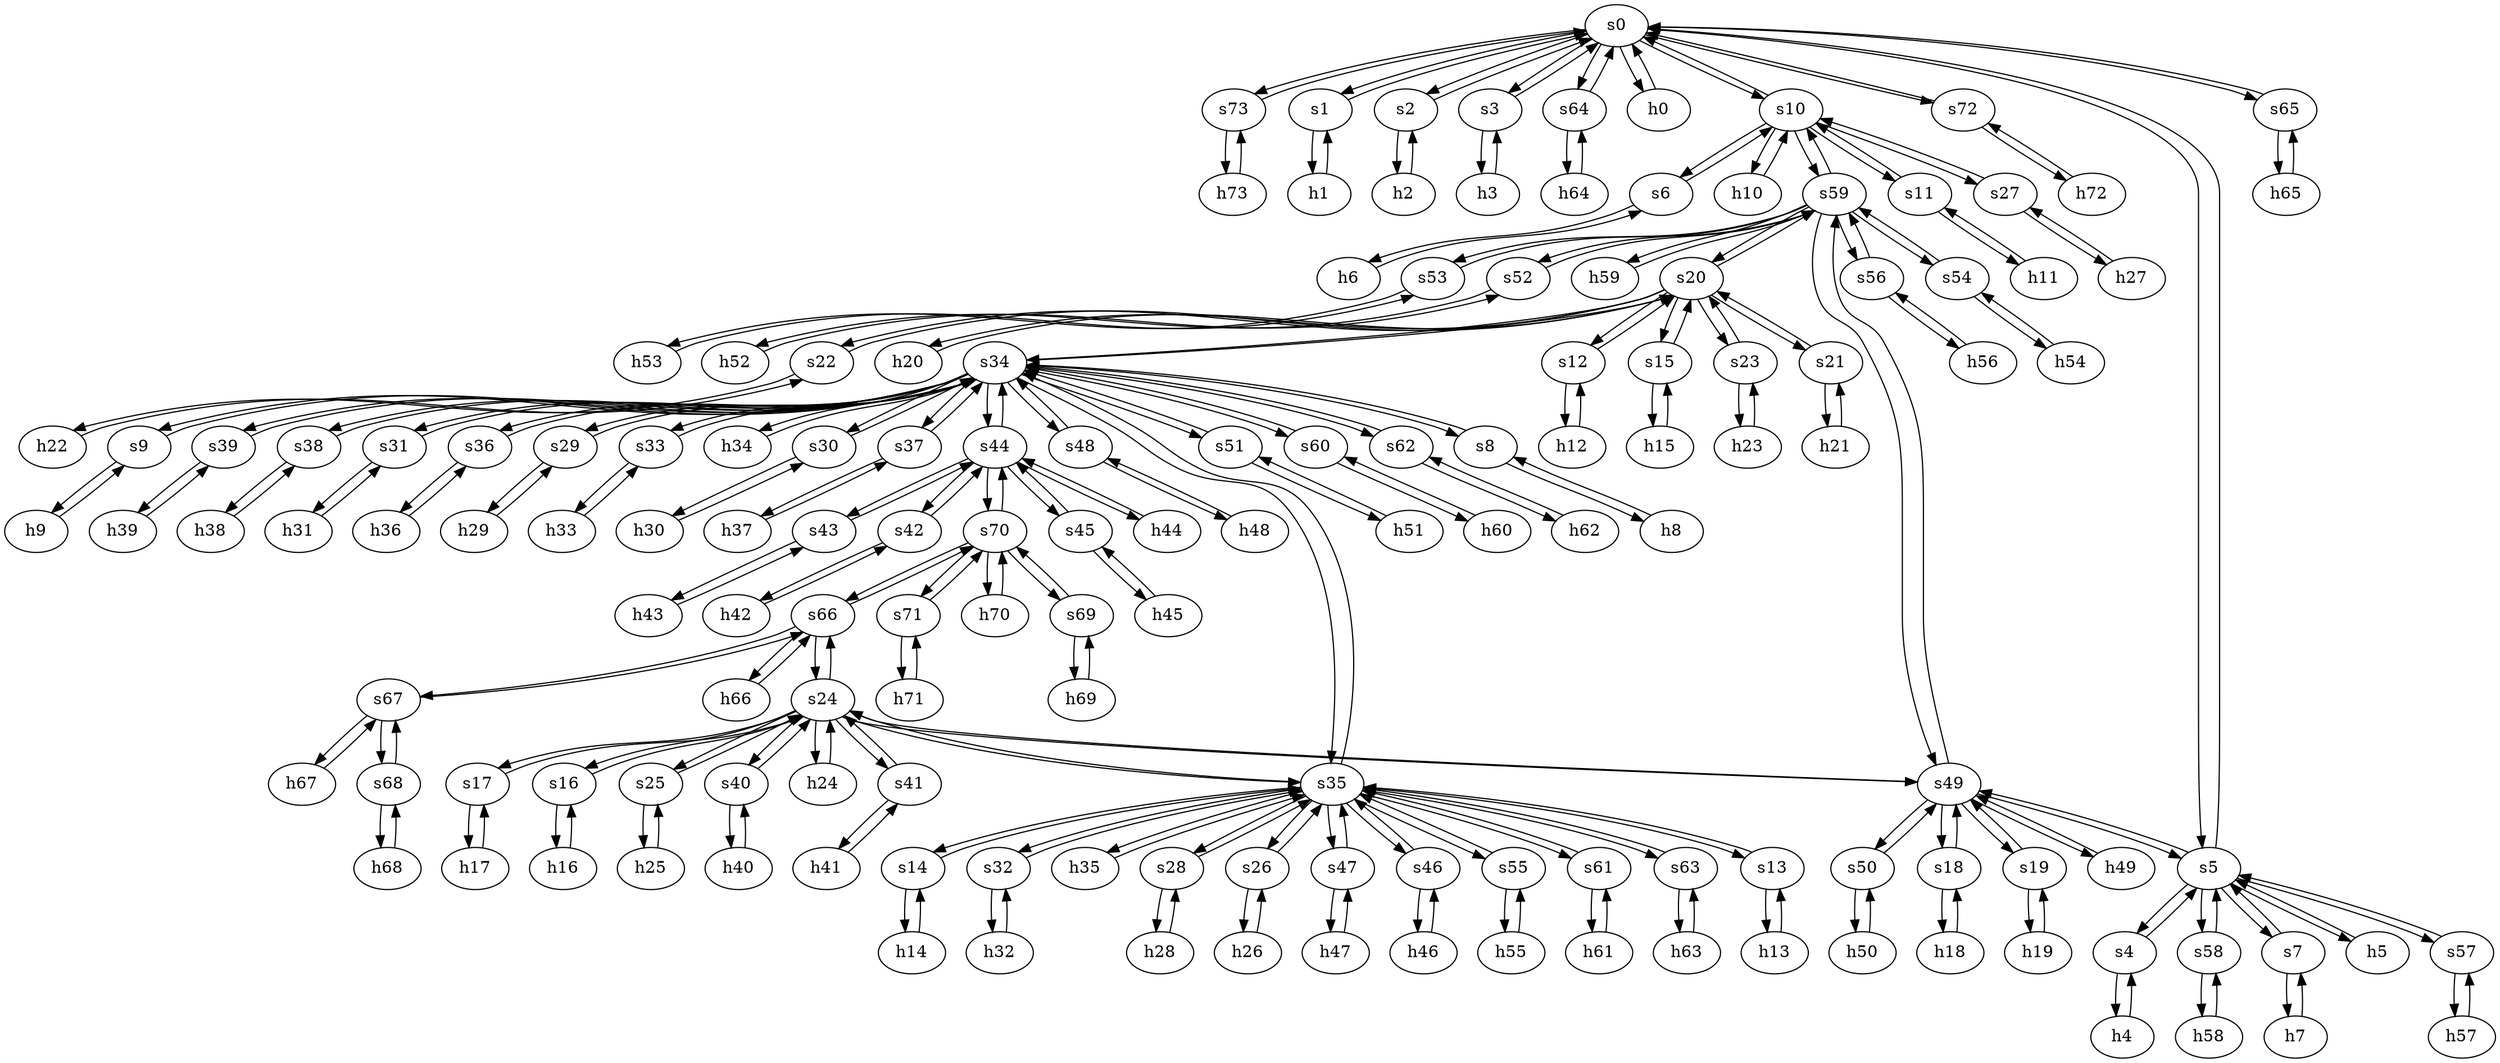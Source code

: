 strict digraph Sinet {
	s0	 [id=0,
		type=switch];
	s73	 [id=73,
		type=switch];
	s0 -> s73	 [capacity="1Gbps",
		cost=1,
		dst_port=2,
		src_port=9];
	s1	 [id=1,
		type=switch];
	s0 -> s1	 [capacity="1Gbps",
		cost=1,
		dst_port=2,
		src_port=3];
	s2	 [id=2,
		type=switch];
	s0 -> s2	 [capacity="1Gbps",
		cost=1,
		dst_port=2,
		src_port=4];
	s3	 [id=3,
		type=switch];
	s0 -> s3	 [capacity="1Gbps",
		cost=1,
		dst_port=2,
		src_port=5];
	s64	 [id=64,
		type=switch];
	s0 -> s64	 [capacity="1Gbps",
		cost=1,
		dst_port=2,
		src_port=2];
	h0	 [ip="111.0.0.0",
		mac="00:00:00:00:0:0",
		type=host];
	s0 -> h0	 [capacity="1Gbps",
		cost=1,
		dst_port=1,
		src_port=1];
	s10	 [id=10,
		type=switch];
	s0 -> s10	 [capacity="1Gbps",
		cost=1,
		dst_port=2,
		src_port=10];
	s72	 [id=72,
		type=switch];
	s0 -> s72	 [capacity="1Gbps",
		cost=1,
		dst_port=2,
		src_port=8];
	s5	 [id=5,
		type=switch];
	s0 -> s5	 [capacity="1Gbps",
		cost=1,
		dst_port=2,
		src_port=6];
	s65	 [id=65,
		type=switch];
	s0 -> s65	 [capacity="1Gbps",
		cost=1,
		dst_port=2,
		src_port=7];
	s7	 [id=7,
		type=switch];
	s7 -> s5	 [capacity="1Gbps",
		cost=1,
		dst_port=4,
		src_port=2];
	h7	 [ip="111.0.7.7",
		mac="00:00:00:00:7:7",
		type=host];
	s7 -> h7	 [capacity="1Gbps",
		cost=1,
		dst_port=1,
		src_port=1];
	h20	 [ip="111.0.20.20",
		mac="00:00:00:00:20:20",
		type=host];
	s20	 [id=20,
		type=switch];
	h20 -> s20	 [capacity="1Gbps",
		cost=1,
		dst_port=1,
		src_port=1];
	h47	 [ip="111.0.47.47",
		mac="00:00:00:00:47:47",
		type=host];
	s47	 [id=47,
		type=switch];
	h47 -> s47	 [capacity="1Gbps",
		cost=1,
		dst_port=1,
		src_port=1];
	h46	 [ip="111.0.46.46",
		mac="00:00:00:00:46:46",
		type=host];
	s46	 [id=46,
		type=switch];
	h46 -> s46	 [capacity="1Gbps",
		cost=1,
		dst_port=1,
		src_port=1];
	h45	 [ip="111.0.45.45",
		mac="00:00:00:00:45:45",
		type=host];
	s45	 [id=45,
		type=switch];
	h45 -> s45	 [capacity="1Gbps",
		cost=1,
		dst_port=1,
		src_port=1];
	h44	 [ip="111.0.44.44",
		mac="00:00:00:00:44:44",
		type=host];
	s44	 [id=44,
		type=switch];
	h44 -> s44	 [capacity="1Gbps",
		cost=1,
		dst_port=1,
		src_port=1];
	h43	 [ip="111.0.43.43",
		mac="00:00:00:00:43:43",
		type=host];
	s43	 [id=43,
		type=switch];
	h43 -> s43	 [capacity="1Gbps",
		cost=1,
		dst_port=1,
		src_port=1];
	s5 -> s0	 [capacity="1Gbps",
		cost=1,
		dst_port=6,
		src_port=2];
	h5	 [ip="111.0.5.5",
		mac="00:00:00:00:5:5",
		type=host];
	s5 -> h5	 [capacity="1Gbps",
		cost=1,
		dst_port=1,
		src_port=1];
	s57	 [id=57,
		type=switch];
	s5 -> s57	 [capacity="1Gbps",
		cost=1,
		dst_port=2,
		src_port=6];
	s4	 [id=4,
		type=switch];
	s5 -> s4	 [capacity="1Gbps",
		cost=1,
		dst_port=2,
		src_port=3];
	s58	 [id=58,
		type=switch];
	s5 -> s58	 [capacity="1Gbps",
		cost=1,
		dst_port=2,
		src_port=7];
	s49	 [id=49,
		type=switch];
	s5 -> s49	 [capacity="1Gbps",
		cost=1,
		dst_port=2,
		src_port=5];
	s5 -> s7	 [capacity="1Gbps",
		cost=1,
		dst_port=2,
		src_port=4];
	h41	 [ip="111.0.41.41",
		mac="00:00:00:00:41:41",
		type=host];
	s41	 [id=41,
		type=switch];
	h41 -> s41	 [capacity="1Gbps",
		cost=1,
		dst_port=1,
		src_port=1];
	h40	 [ip="111.0.40.40",
		mac="00:00:00:00:40:40",
		type=host];
	s40	 [id=40,
		type=switch];
	h40 -> s40	 [capacity="1Gbps",
		cost=1,
		dst_port=1,
		src_port=1];
	s4 -> s5	 [capacity="1Gbps",
		cost=1,
		dst_port=3,
		src_port=2];
	h4	 [ip="111.0.4.4",
		mac="00:00:00:00:4:4",
		type=host];
	s4 -> h4	 [capacity="1Gbps",
		cost=1,
		dst_port=1,
		src_port=1];
	h49	 [ip="111.0.49.49",
		mac="00:00:00:00:49:49",
		type=host];
	h49 -> s49	 [capacity="1Gbps",
		cost=1,
		dst_port=1,
		src_port=1];
	h48	 [ip="111.0.48.48",
		mac="00:00:00:00:48:48",
		type=host];
	s48	 [id=48,
		type=switch];
	h48 -> s48	 [capacity="1Gbps",
		cost=1,
		dst_port=1,
		src_port=1];
	s57 -> s5	 [capacity="1Gbps",
		cost=1,
		dst_port=6,
		src_port=2];
	h57	 [ip="111.0.57.57",
		mac="00:00:00:00:57:57",
		type=host];
	s57 -> h57	 [capacity="1Gbps",
		cost=1,
		dst_port=1,
		src_port=1];
	s56	 [id=56,
		type=switch];
	s59	 [id=59,
		type=switch];
	s56 -> s59	 [capacity="1Gbps",
		cost=1,
		dst_port=8,
		src_port=2];
	h56	 [ip="111.0.56.56",
		mac="00:00:00:00:56:56",
		type=host];
	s56 -> h56	 [capacity="1Gbps",
		cost=1,
		dst_port=1,
		src_port=1];
	s55	 [id=55,
		type=switch];
	s35	 [id=35,
		type=switch];
	s55 -> s35	 [capacity="1Gbps",
		cost=1,
		dst_port=11,
		src_port=2];
	h55	 [ip="111.0.55.55",
		mac="00:00:00:00:55:55",
		type=host];
	s55 -> h55	 [capacity="1Gbps",
		cost=1,
		dst_port=1,
		src_port=1];
	s54	 [id=54,
		type=switch];
	s54 -> s59	 [capacity="1Gbps",
		cost=1,
		dst_port=7,
		src_port=2];
	h54	 [ip="111.0.54.54",
		mac="00:00:00:00:54:54",
		type=host];
	s54 -> h54	 [capacity="1Gbps",
		cost=1,
		dst_port=1,
		src_port=1];
	s53	 [id=53,
		type=switch];
	s53 -> s59	 [capacity="1Gbps",
		cost=1,
		dst_port=6,
		src_port=2];
	h53	 [ip="111.0.53.53",
		mac="00:00:00:00:53:53",
		type=host];
	s53 -> h53	 [capacity="1Gbps",
		cost=1,
		dst_port=1,
		src_port=1];
	s52	 [id=52,
		type=switch];
	s52 -> s59	 [capacity="1Gbps",
		cost=1,
		dst_port=5,
		src_port=2];
	h52	 [ip="111.0.52.52",
		mac="00:00:00:00:52:52",
		type=host];
	s52 -> h52	 [capacity="1Gbps",
		cost=1,
		dst_port=1,
		src_port=1];
	s51	 [id=51,
		type=switch];
	h51	 [ip="111.0.51.51",
		mac="00:00:00:00:51:51",
		type=host];
	s51 -> h51	 [capacity="1Gbps",
		cost=1,
		dst_port=1,
		src_port=1];
	s34	 [id=34,
		type=switch];
	s51 -> s34	 [capacity="1Gbps",
		cost=1,
		dst_port=16,
		src_port=2];
	s50	 [id=50,
		type=switch];
	h50	 [ip="111.0.50.50",
		mac="00:00:00:00:50:50",
		type=host];
	s50 -> h50	 [capacity="1Gbps",
		cost=1,
		dst_port=1,
		src_port=1];
	s50 -> s49	 [capacity="1Gbps",
		cost=1,
		dst_port=6,
		src_port=2];
	s59 -> s54	 [capacity="1Gbps",
		cost=1,
		dst_port=2,
		src_port=7];
	h59	 [ip="111.0.59.59",
		mac="00:00:00:00:59:59",
		type=host];
	s59 -> h59	 [capacity="1Gbps",
		cost=1,
		dst_port=1,
		src_port=1];
	s59 -> s49	 [capacity="1Gbps",
		cost=1,
		dst_port=7,
		src_port=4];
	s59 -> s53	 [capacity="1Gbps",
		cost=1,
		dst_port=2,
		src_port=6];
	s59 -> s10	 [capacity="1Gbps",
		cost=1,
		dst_port=6,
		src_port=2];
	s59 -> s20	 [capacity="1Gbps",
		cost=1,
		dst_port=8,
		src_port=3];
	s59 -> s52	 [capacity="1Gbps",
		cost=1,
		dst_port=2,
		src_port=5];
	s59 -> s56	 [capacity="1Gbps",
		cost=1,
		dst_port=2,
		src_port=8];
	s58 -> s5	 [capacity="1Gbps",
		cost=1,
		dst_port=7,
		src_port=2];
	h58	 [ip="111.0.58.58",
		mac="00:00:00:00:58:58",
		type=host];
	s58 -> h58	 [capacity="1Gbps",
		cost=1,
		dst_port=1,
		src_port=1];
	h54 -> s54	 [capacity="1Gbps",
		cost=1,
		dst_port=1,
		src_port=1];
	h55 -> s55	 [capacity="1Gbps",
		cost=1,
		dst_port=1,
		src_port=1];
	h56 -> s56	 [capacity="1Gbps",
		cost=1,
		dst_port=1,
		src_port=1];
	h57 -> s57	 [capacity="1Gbps",
		cost=1,
		dst_port=1,
		src_port=1];
	h50 -> s50	 [capacity="1Gbps",
		cost=1,
		dst_port=1,
		src_port=1];
	h51 -> s51	 [capacity="1Gbps",
		cost=1,
		dst_port=1,
		src_port=1];
	h52 -> s52	 [capacity="1Gbps",
		cost=1,
		dst_port=1,
		src_port=1];
	h53 -> s53	 [capacity="1Gbps",
		cost=1,
		dst_port=1,
		src_port=1];
	h58 -> s58	 [capacity="1Gbps",
		cost=1,
		dst_port=1,
		src_port=1];
	h59 -> s59	 [capacity="1Gbps",
		cost=1,
		dst_port=1,
		src_port=1];
	s42	 [id=42,
		type=switch];
	s44 -> s42	 [capacity="1Gbps",
		cost=1,
		dst_port=2,
		src_port=3];
	s44 -> s43	 [capacity="1Gbps",
		cost=1,
		dst_port=2,
		src_port=4];
	s70	 [id=70,
		type=switch];
	s44 -> s70	 [capacity="1Gbps",
		cost=1,
		dst_port=2,
		src_port=5];
	s44 -> s45	 [capacity="1Gbps",
		cost=1,
		dst_port=2,
		src_port=6];
	s44 -> s34	 [capacity="1Gbps",
		cost=1,
		dst_port=14,
		src_port=2];
	s44 -> h44	 [capacity="1Gbps",
		cost=1,
		dst_port=1,
		src_port=1];
	h24	 [ip="111.0.24.24",
		mac="00:00:00:00:24:24",
		type=host];
	s24	 [id=24,
		type=switch];
	h24 -> s24	 [capacity="1Gbps",
		cost=1,
		dst_port=1,
		src_port=1];
	s46 -> h46	 [capacity="1Gbps",
		cost=1,
		dst_port=1,
		src_port=1];
	s46 -> s35	 [capacity="1Gbps",
		cost=1,
		dst_port=10,
		src_port=2];
	s47 -> h47	 [capacity="1Gbps",
		cost=1,
		dst_port=1,
		src_port=1];
	s47 -> s35	 [capacity="1Gbps",
		cost=1,
		dst_port=9,
		src_port=2];
	s40 -> h40	 [capacity="1Gbps",
		cost=1,
		dst_port=1,
		src_port=1];
	s40 -> s24	 [capacity="1Gbps",
		cost=1,
		dst_port=7,
		src_port=2];
	s41 -> s24	 [capacity="1Gbps",
		cost=1,
		dst_port=8,
		src_port=2];
	s41 -> h41	 [capacity="1Gbps",
		cost=1,
		dst_port=1,
		src_port=1];
	h42	 [ip="111.0.42.42",
		mac="00:00:00:00:42:42",
		type=host];
	s42 -> h42	 [capacity="1Gbps",
		cost=1,
		dst_port=1,
		src_port=1];
	s42 -> s44	 [capacity="1Gbps",
		cost=1,
		dst_port=3,
		src_port=2];
	s43 -> h43	 [capacity="1Gbps",
		cost=1,
		dst_port=1,
		src_port=1];
	s43 -> s44	 [capacity="1Gbps",
		cost=1,
		dst_port=4,
		src_port=2];
	s48 -> h48	 [capacity="1Gbps",
		cost=1,
		dst_port=1,
		src_port=1];
	s48 -> s34	 [capacity="1Gbps",
		cost=1,
		dst_port=15,
		src_port=2];
	s49 -> s59	 [capacity="1Gbps",
		cost=1,
		dst_port=4,
		src_port=7];
	s18	 [id=18,
		type=switch];
	s49 -> s18	 [capacity="1Gbps",
		cost=1,
		dst_port=2,
		src_port=3];
	s49 -> h49	 [capacity="1Gbps",
		cost=1,
		dst_port=1,
		src_port=1];
	s49 -> s24	 [capacity="1Gbps",
		cost=1,
		dst_port=6,
		src_port=5];
	s49 -> s50	 [capacity="1Gbps",
		cost=1,
		dst_port=2,
		src_port=6];
	s19	 [id=19,
		type=switch];
	s49 -> s19	 [capacity="1Gbps",
		cost=1,
		dst_port=2,
		src_port=4];
	s49 -> s5	 [capacity="1Gbps",
		cost=1,
		dst_port=5,
		src_port=2];
	h42 -> s42	 [capacity="1Gbps",
		cost=1,
		dst_port=1,
		src_port=1];
	h69	 [ip="111.0.69.69",
		mac="00:00:00:00:69:69",
		type=host];
	s69	 [id=69,
		type=switch];
	h69 -> s69	 [capacity="1Gbps",
		cost=1,
		dst_port=1,
		src_port=1];
	h68	 [ip="111.0.68.68",
		mac="00:00:00:00:68:68",
		type=host];
	s68	 [id=68,
		type=switch];
	h68 -> s68	 [capacity="1Gbps",
		cost=1,
		dst_port=1,
		src_port=1];
	h61	 [ip="111.0.61.61",
		mac="00:00:00:00:61:61",
		type=host];
	s61	 [id=61,
		type=switch];
	h61 -> s61	 [capacity="1Gbps",
		cost=1,
		dst_port=1,
		src_port=1];
	h60	 [ip="111.0.60.60",
		mac="00:00:00:00:60:60",
		type=host];
	s60	 [id=60,
		type=switch];
	h60 -> s60	 [capacity="1Gbps",
		cost=1,
		dst_port=1,
		src_port=1];
	h63	 [ip="111.0.63.63",
		mac="00:00:00:00:63:63",
		type=host];
	s63	 [id=63,
		type=switch];
	h63 -> s63	 [capacity="1Gbps",
		cost=1,
		dst_port=1,
		src_port=1];
	h62	 [ip="111.0.62.62",
		mac="00:00:00:00:62:62",
		type=host];
	s62	 [id=62,
		type=switch];
	h62 -> s62	 [capacity="1Gbps",
		cost=1,
		dst_port=1,
		src_port=1];
	h65	 [ip="111.0.65.65",
		mac="00:00:00:00:65:65",
		type=host];
	h65 -> s65	 [capacity="1Gbps",
		cost=1,
		dst_port=1,
		src_port=1];
	h64	 [ip="111.0.64.64",
		mac="00:00:00:00:64:64",
		type=host];
	h64 -> s64	 [capacity="1Gbps",
		cost=1,
		dst_port=1,
		src_port=1];
	h67	 [ip="111.0.67.67",
		mac="00:00:00:00:67:67",
		type=host];
	s67	 [id=67,
		type=switch];
	h67 -> s67	 [capacity="1Gbps",
		cost=1,
		dst_port=1,
		src_port=1];
	h66	 [ip="111.0.66.66",
		mac="00:00:00:00:66:66",
		type=host];
	s66	 [id=66,
		type=switch];
	h66 -> s66	 [capacity="1Gbps",
		cost=1,
		dst_port=1,
		src_port=1];
	s45 -> s44	 [capacity="1Gbps",
		cost=1,
		dst_port=6,
		src_port=2];
	s45 -> h45	 [capacity="1Gbps",
		cost=1,
		dst_port=1,
		src_port=1];
	s71	 [id=71,
		type=switch];
	s71 -> s70	 [capacity="1Gbps",
		cost=1,
		dst_port=5,
		src_port=2];
	h71	 [ip="111.0.71.71",
		mac="00:00:00:00:71:71",
		type=host];
	s71 -> h71	 [capacity="1Gbps",
		cost=1,
		dst_port=1,
		src_port=1];
	s70 -> s71	 [capacity="1Gbps",
		cost=1,
		dst_port=2,
		src_port=5];
	s70 -> s44	 [capacity="1Gbps",
		cost=1,
		dst_port=5,
		src_port=2];
	s70 -> s66	 [capacity="1Gbps",
		cost=1,
		dst_port=4,
		src_port=3];
	s70 -> s69	 [capacity="1Gbps",
		cost=1,
		dst_port=2,
		src_port=4];
	h70	 [ip="111.0.70.70",
		mac="00:00:00:00:70:70",
		type=host];
	s70 -> h70	 [capacity="1Gbps",
		cost=1,
		dst_port=1,
		src_port=1];
	s73 -> s0	 [capacity="1Gbps",
		cost=1,
		dst_port=9,
		src_port=2];
	h73	 [ip="111.0.73.73",
		mac="00:00:00:00:73:73",
		type=host];
	s73 -> h73	 [capacity="1Gbps",
		cost=1,
		dst_port=1,
		src_port=1];
	h72	 [ip="111.0.72.72",
		mac="00:00:00:00:72:72",
		type=host];
	s72 -> h72	 [capacity="1Gbps",
		cost=1,
		dst_port=1,
		src_port=1];
	s72 -> s0	 [capacity="1Gbps",
		cost=1,
		dst_port=8,
		src_port=2];
	s19 -> s49	 [capacity="1Gbps",
		cost=1,
		dst_port=4,
		src_port=2];
	h19	 [ip="111.0.19.19",
		mac="00:00:00:00:19:19",
		type=host];
	s19 -> h19	 [capacity="1Gbps",
		cost=1,
		dst_port=1,
		src_port=1];
	h18	 [ip="111.0.18.18",
		mac="00:00:00:00:18:18",
		type=host];
	s18 -> h18	 [capacity="1Gbps",
		cost=1,
		dst_port=1,
		src_port=1];
	s18 -> s49	 [capacity="1Gbps",
		cost=1,
		dst_port=3,
		src_port=2];
	s13	 [id=13,
		type=switch];
	s13 -> s35	 [capacity="1Gbps",
		cost=1,
		dst_port=2,
		src_port=2];
	h13	 [ip="111.0.13.13",
		mac="00:00:00:00:13:13",
		type=host];
	s13 -> h13	 [capacity="1Gbps",
		cost=1,
		dst_port=1,
		src_port=1];
	s12	 [id=12,
		type=switch];
	h12	 [ip="111.0.12.12",
		mac="00:00:00:00:12:12",
		type=host];
	s12 -> h12	 [capacity="1Gbps",
		cost=1,
		dst_port=1,
		src_port=1];
	s12 -> s20	 [capacity="1Gbps",
		cost=1,
		dst_port=2,
		src_port=2];
	s11	 [id=11,
		type=switch];
	h11	 [ip="111.0.11.11",
		mac="00:00:00:00:11:11",
		type=host];
	s11 -> h11	 [capacity="1Gbps",
		cost=1,
		dst_port=1,
		src_port=1];
	s11 -> s10	 [capacity="1Gbps",
		cost=1,
		dst_port=5,
		src_port=2];
	s10 -> s59	 [capacity="1Gbps",
		cost=1,
		dst_port=2,
		src_port=6];
	s10 -> s0	 [capacity="1Gbps",
		cost=1,
		dst_port=10,
		src_port=2];
	s27	 [id=27,
		type=switch];
	s10 -> s27	 [capacity="1Gbps",
		cost=1,
		dst_port=2,
		src_port=4];
	s6	 [id=6,
		type=switch];
	s10 -> s6	 [capacity="1Gbps",
		cost=1,
		dst_port=2,
		src_port=3];
	s10 -> s11	 [capacity="1Gbps",
		cost=1,
		dst_port=2,
		src_port=5];
	h10	 [ip="111.0.10.10",
		mac="00:00:00:00:10:10",
		type=host];
	s10 -> h10	 [capacity="1Gbps",
		cost=1,
		dst_port=1,
		src_port=1];
	s17	 [id=17,
		type=switch];
	h17	 [ip="111.0.17.17",
		mac="00:00:00:00:17:17",
		type=host];
	s17 -> h17	 [capacity="1Gbps",
		cost=1,
		dst_port=1,
		src_port=1];
	s17 -> s24	 [capacity="1Gbps",
		cost=1,
		dst_port=3,
		src_port=2];
	s16	 [id=16,
		type=switch];
	h16	 [ip="111.0.16.16",
		mac="00:00:00:00:16:16",
		type=host];
	s16 -> h16	 [capacity="1Gbps",
		cost=1,
		dst_port=1,
		src_port=1];
	s16 -> s24	 [capacity="1Gbps",
		cost=1,
		dst_port=2,
		src_port=2];
	s15	 [id=15,
		type=switch];
	h15	 [ip="111.0.15.15",
		mac="00:00:00:00:15:15",
		type=host];
	s15 -> h15	 [capacity="1Gbps",
		cost=1,
		dst_port=1,
		src_port=1];
	s15 -> s20	 [capacity="1Gbps",
		cost=1,
		dst_port=3,
		src_port=2];
	s14	 [id=14,
		type=switch];
	s14 -> s35	 [capacity="1Gbps",
		cost=1,
		dst_port=3,
		src_port=2];
	h14	 [ip="111.0.14.14",
		mac="00:00:00:00:14:14",
		type=host];
	s14 -> h14	 [capacity="1Gbps",
		cost=1,
		dst_port=1,
		src_port=1];
	h72 -> s72	 [capacity="1Gbps",
		cost=1,
		dst_port=1,
		src_port=1];
	h73 -> s73	 [capacity="1Gbps",
		cost=1,
		dst_port=1,
		src_port=1];
	h70 -> s70	 [capacity="1Gbps",
		cost=1,
		dst_port=1,
		src_port=1];
	h71 -> s71	 [capacity="1Gbps",
		cost=1,
		dst_port=1,
		src_port=1];
	s68 -> s67	 [capacity="1Gbps",
		cost=1,
		dst_port=3,
		src_port=2];
	s68 -> h68	 [capacity="1Gbps",
		cost=1,
		dst_port=1,
		src_port=1];
	s69 -> s70	 [capacity="1Gbps",
		cost=1,
		dst_port=4,
		src_port=2];
	s69 -> h69	 [capacity="1Gbps",
		cost=1,
		dst_port=1,
		src_port=1];
	s66 -> s24	 [capacity="1Gbps",
		cost=1,
		dst_port=4,
		src_port=2];
	s66 -> s70	 [capacity="1Gbps",
		cost=1,
		dst_port=3,
		src_port=4];
	s66 -> h66	 [capacity="1Gbps",
		cost=1,
		dst_port=1,
		src_port=1];
	s66 -> s67	 [capacity="1Gbps",
		cost=1,
		dst_port=2,
		src_port=3];
	s67 -> s66	 [capacity="1Gbps",
		cost=1,
		dst_port=3,
		src_port=2];
	s67 -> s68	 [capacity="1Gbps",
		cost=1,
		dst_port=2,
		src_port=3];
	s67 -> h67	 [capacity="1Gbps",
		cost=1,
		dst_port=1,
		src_port=1];
	s64 -> s0	 [capacity="1Gbps",
		cost=1,
		dst_port=2,
		src_port=2];
	s64 -> h64	 [capacity="1Gbps",
		cost=1,
		dst_port=1,
		src_port=1];
	s65 -> s0	 [capacity="1Gbps",
		cost=1,
		dst_port=7,
		src_port=2];
	s65 -> h65	 [capacity="1Gbps",
		cost=1,
		dst_port=1,
		src_port=1];
	s62 -> h62	 [capacity="1Gbps",
		cost=1,
		dst_port=1,
		src_port=1];
	s62 -> s34	 [capacity="1Gbps",
		cost=1,
		dst_port=17,
		src_port=2];
	s63 -> s35	 [capacity="1Gbps",
		cost=1,
		dst_port=13,
		src_port=2];
	s63 -> h63	 [capacity="1Gbps",
		cost=1,
		dst_port=1,
		src_port=1];
	s60 -> h60	 [capacity="1Gbps",
		cost=1,
		dst_port=1,
		src_port=1];
	s60 -> s34	 [capacity="1Gbps",
		cost=1,
		dst_port=18,
		src_port=2];
	s61 -> h61	 [capacity="1Gbps",
		cost=1,
		dst_port=1,
		src_port=1];
	s61 -> s35	 [capacity="1Gbps",
		cost=1,
		dst_port=12,
		src_port=2];
	h8	 [ip="111.0.8.8",
		mac="00:00:00:00:8:8",
		type=host];
	s8	 [id=8,
		type=switch];
	h8 -> s8	 [capacity="1Gbps",
		cost=1,
		dst_port=1,
		src_port=1];
	h9	 [ip="111.0.9.9",
		mac="00:00:00:00:9:9",
		type=host];
	s9	 [id=9,
		type=switch];
	h9 -> s9	 [capacity="1Gbps",
		cost=1,
		dst_port=1,
		src_port=1];
	h2	 [ip="111.0.2.2",
		mac="00:00:00:00:2:2",
		type=host];
	h2 -> s2	 [capacity="1Gbps",
		cost=1,
		dst_port=1,
		src_port=1];
	h3	 [ip="111.0.3.3",
		mac="00:00:00:00:3:3",
		type=host];
	h3 -> s3	 [capacity="1Gbps",
		cost=1,
		dst_port=1,
		src_port=1];
	h0 -> s0	 [capacity="1Gbps",
		cost=1,
		dst_port=1,
		src_port=1];
	h1	 [ip="111.0.1.1",
		mac="00:00:00:00:1:1",
		type=host];
	h1 -> s1	 [capacity="1Gbps",
		cost=1,
		dst_port=1,
		src_port=1];
	h6	 [ip="111.0.6.6",
		mac="00:00:00:00:6:6",
		type=host];
	h6 -> s6	 [capacity="1Gbps",
		cost=1,
		dst_port=1,
		src_port=1];
	h7 -> s7	 [capacity="1Gbps",
		cost=1,
		dst_port=1,
		src_port=1];
	h4 -> s4	 [capacity="1Gbps",
		cost=1,
		dst_port=1,
		src_port=1];
	h5 -> s5	 [capacity="1Gbps",
		cost=1,
		dst_port=1,
		src_port=1];
	s39	 [id=39,
		type=switch];
	h39	 [ip="111.0.39.39",
		mac="00:00:00:00:39:39",
		type=host];
	s39 -> h39	 [capacity="1Gbps",
		cost=1,
		dst_port=1,
		src_port=1];
	s39 -> s34	 [capacity="1Gbps",
		cost=1,
		dst_port=13,
		src_port=2];
	s38	 [id=38,
		type=switch];
	s38 -> s34	 [capacity="1Gbps",
		cost=1,
		dst_port=12,
		src_port=2];
	h38	 [ip="111.0.38.38",
		mac="00:00:00:00:38:38",
		type=host];
	s38 -> h38	 [capacity="1Gbps",
		cost=1,
		dst_port=1,
		src_port=1];
	s35 -> s13	 [capacity="1Gbps",
		cost=1,
		dst_port=2,
		src_port=2];
	s32	 [id=32,
		type=switch];
	s35 -> s32	 [capacity="1Gbps",
		cost=1,
		dst_port=2,
		src_port=7];
	s35 -> s61	 [capacity="1Gbps",
		cost=1,
		dst_port=2,
		src_port=12];
	h35	 [ip="111.0.35.35",
		mac="00:00:00:00:35:35",
		type=host];
	s35 -> h35	 [capacity="1Gbps",
		cost=1,
		dst_port=1,
		src_port=1];
	s35 -> s47	 [capacity="1Gbps",
		cost=1,
		dst_port=2,
		src_port=9];
	s35 -> s24	 [capacity="1Gbps",
		cost=1,
		dst_port=5,
		src_port=4];
	s28	 [id=28,
		type=switch];
	s35 -> s28	 [capacity="1Gbps",
		cost=1,
		dst_port=2,
		src_port=6];
	s35 -> s63	 [capacity="1Gbps",
		cost=1,
		dst_port=2,
		src_port=13];
	s35 -> s55	 [capacity="1Gbps",
		cost=1,
		dst_port=2,
		src_port=11];
	s35 -> s14	 [capacity="1Gbps",
		cost=1,
		dst_port=2,
		src_port=3];
	s35 -> s46	 [capacity="1Gbps",
		cost=1,
		dst_port=2,
		src_port=10];
	s35 -> s34	 [capacity="1Gbps",
		cost=1,
		dst_port=9,
		src_port=8];
	s26	 [id=26,
		type=switch];
	s35 -> s26	 [capacity="1Gbps",
		cost=1,
		dst_port=2,
		src_port=5];
	s31	 [id=31,
		type=switch];
	s34 -> s31	 [capacity="1Gbps",
		cost=1,
		dst_port=2,
		src_port=7];
	s34 -> s35	 [capacity="1Gbps",
		cost=1,
		dst_port=8,
		src_port=9];
	s34 -> s44	 [capacity="1Gbps",
		cost=1,
		dst_port=2,
		src_port=14];
	s34 -> s60	 [capacity="1Gbps",
		cost=1,
		dst_port=2,
		src_port=18];
	s36	 [id=36,
		type=switch];
	s34 -> s36	 [capacity="1Gbps",
		cost=1,
		dst_port=2,
		src_port=10];
	s29	 [id=29,
		type=switch];
	s34 -> s29	 [capacity="1Gbps",
		cost=1,
		dst_port=2,
		src_port=5];
	s33	 [id=33,
		type=switch];
	s34 -> s33	 [capacity="1Gbps",
		cost=1,
		dst_port=2,
		src_port=8];
	h34	 [ip="111.0.34.34",
		mac="00:00:00:00:34:34",
		type=host];
	s34 -> h34	 [capacity="1Gbps",
		cost=1,
		dst_port=1,
		src_port=1];
	s30	 [id=30,
		type=switch];
	s34 -> s30	 [capacity="1Gbps",
		cost=1,
		dst_port=2,
		src_port=6];
	s34 -> s62	 [capacity="1Gbps",
		cost=1,
		dst_port=2,
		src_port=17];
	s34 -> s20	 [capacity="1Gbps",
		cost=1,
		dst_port=4,
		src_port=4];
	s34 -> s48	 [capacity="1Gbps",
		cost=1,
		dst_port=2,
		src_port=15];
	s34 -> s51	 [capacity="1Gbps",
		cost=1,
		dst_port=2,
		src_port=16];
	s34 -> s39	 [capacity="1Gbps",
		cost=1,
		dst_port=2,
		src_port=13];
	s34 -> s8	 [capacity="1Gbps",
		cost=1,
		dst_port=2,
		src_port=2];
	s37	 [id=37,
		type=switch];
	s34 -> s37	 [capacity="1Gbps",
		cost=1,
		dst_port=2,
		src_port=11];
	s34 -> s38	 [capacity="1Gbps",
		cost=1,
		dst_port=2,
		src_port=12];
	s34 -> s9	 [capacity="1Gbps",
		cost=1,
		dst_port=2,
		src_port=3];
	h37	 [ip="111.0.37.37",
		mac="00:00:00:00:37:37",
		type=host];
	s37 -> h37	 [capacity="1Gbps",
		cost=1,
		dst_port=1,
		src_port=1];
	s37 -> s34	 [capacity="1Gbps",
		cost=1,
		dst_port=11,
		src_port=2];
	h36	 [ip="111.0.36.36",
		mac="00:00:00:00:36:36",
		type=host];
	s36 -> h36	 [capacity="1Gbps",
		cost=1,
		dst_port=1,
		src_port=1];
	s36 -> s34	 [capacity="1Gbps",
		cost=1,
		dst_port=10,
		src_port=2];
	h31	 [ip="111.0.31.31",
		mac="00:00:00:00:31:31",
		type=host];
	s31 -> h31	 [capacity="1Gbps",
		cost=1,
		dst_port=1,
		src_port=1];
	s31 -> s34	 [capacity="1Gbps",
		cost=1,
		dst_port=7,
		src_port=2];
	h30	 [ip="111.0.30.30",
		mac="00:00:00:00:30:30",
		type=host];
	s30 -> h30	 [capacity="1Gbps",
		cost=1,
		dst_port=1,
		src_port=1];
	s30 -> s34	 [capacity="1Gbps",
		cost=1,
		dst_port=6,
		src_port=2];
	h33	 [ip="111.0.33.33",
		mac="00:00:00:00:33:33",
		type=host];
	s33 -> h33	 [capacity="1Gbps",
		cost=1,
		dst_port=1,
		src_port=1];
	s33 -> s34	 [capacity="1Gbps",
		cost=1,
		dst_port=8,
		src_port=2];
	s32 -> s35	 [capacity="1Gbps",
		cost=1,
		dst_port=7,
		src_port=2];
	h32	 [ip="111.0.32.32",
		mac="00:00:00:00:32:32",
		type=host];
	s32 -> h32	 [capacity="1Gbps",
		cost=1,
		dst_port=1,
		src_port=1];
	h18 -> s18	 [capacity="1Gbps",
		cost=1,
		dst_port=1,
		src_port=1];
	h19 -> s19	 [capacity="1Gbps",
		cost=1,
		dst_port=1,
		src_port=1];
	h10 -> s10	 [capacity="1Gbps",
		cost=1,
		dst_port=1,
		src_port=1];
	h11 -> s11	 [capacity="1Gbps",
		cost=1,
		dst_port=1,
		src_port=1];
	h12 -> s12	 [capacity="1Gbps",
		cost=1,
		dst_port=1,
		src_port=1];
	h13 -> s13	 [capacity="1Gbps",
		cost=1,
		dst_port=1,
		src_port=1];
	h14 -> s14	 [capacity="1Gbps",
		cost=1,
		dst_port=1,
		src_port=1];
	h15 -> s15	 [capacity="1Gbps",
		cost=1,
		dst_port=1,
		src_port=1];
	h16 -> s16	 [capacity="1Gbps",
		cost=1,
		dst_port=1,
		src_port=1];
	h17 -> s17	 [capacity="1Gbps",
		cost=1,
		dst_port=1,
		src_port=1];
	s9 -> h9	 [capacity="1Gbps",
		cost=1,
		dst_port=1,
		src_port=1];
	s9 -> s34	 [capacity="1Gbps",
		cost=1,
		dst_port=3,
		src_port=2];
	s8 -> h8	 [capacity="1Gbps",
		cost=1,
		dst_port=1,
		src_port=1];
	s8 -> s34	 [capacity="1Gbps",
		cost=1,
		dst_port=2,
		src_port=2];
	h29	 [ip="111.0.29.29",
		mac="00:00:00:00:29:29",
		type=host];
	h29 -> s29	 [capacity="1Gbps",
		cost=1,
		dst_port=1,
		src_port=1];
	h28	 [ip="111.0.28.28",
		mac="00:00:00:00:28:28",
		type=host];
	h28 -> s28	 [capacity="1Gbps",
		cost=1,
		dst_port=1,
		src_port=1];
	s23	 [id=23,
		type=switch];
	h23	 [ip="111.0.23.23",
		mac="00:00:00:00:23:23",
		type=host];
	s23 -> h23	 [capacity="1Gbps",
		cost=1,
		dst_port=1,
		src_port=1];
	s23 -> s20	 [capacity="1Gbps",
		cost=1,
		dst_port=7,
		src_port=2];
	s3 -> s0	 [capacity="1Gbps",
		cost=1,
		dst_port=5,
		src_port=2];
	s3 -> h3	 [capacity="1Gbps",
		cost=1,
		dst_port=1,
		src_port=1];
	s2 -> s0	 [capacity="1Gbps",
		cost=1,
		dst_port=4,
		src_port=2];
	s2 -> h2	 [capacity="1Gbps",
		cost=1,
		dst_port=1,
		src_port=1];
	s1 -> s0	 [capacity="1Gbps",
		cost=1,
		dst_port=3,
		src_port=2];
	s1 -> h1	 [capacity="1Gbps",
		cost=1,
		dst_port=1,
		src_port=1];
	h26	 [ip="111.0.26.26",
		mac="00:00:00:00:26:26",
		type=host];
	h26 -> s26	 [capacity="1Gbps",
		cost=1,
		dst_port=1,
		src_port=1];
	h21	 [ip="111.0.21.21",
		mac="00:00:00:00:21:21",
		type=host];
	s21	 [id=21,
		type=switch];
	h21 -> s21	 [capacity="1Gbps",
		cost=1,
		dst_port=1,
		src_port=1];
	s6 -> h6	 [capacity="1Gbps",
		cost=1,
		dst_port=1,
		src_port=1];
	s6 -> s10	 [capacity="1Gbps",
		cost=1,
		dst_port=3,
		src_port=2];
	h23 -> s23	 [capacity="1Gbps",
		cost=1,
		dst_port=1,
		src_port=1];
	h22	 [ip="111.0.22.22",
		mac="00:00:00:00:22:22",
		type=host];
	s22	 [id=22,
		type=switch];
	h22 -> s22	 [capacity="1Gbps",
		cost=1,
		dst_port=1,
		src_port=1];
	h32 -> s32	 [capacity="1Gbps",
		cost=1,
		dst_port=1,
		src_port=1];
	h33 -> s33	 [capacity="1Gbps",
		cost=1,
		dst_port=1,
		src_port=1];
	h30 -> s30	 [capacity="1Gbps",
		cost=1,
		dst_port=1,
		src_port=1];
	h31 -> s31	 [capacity="1Gbps",
		cost=1,
		dst_port=1,
		src_port=1];
	h36 -> s36	 [capacity="1Gbps",
		cost=1,
		dst_port=1,
		src_port=1];
	h37 -> s37	 [capacity="1Gbps",
		cost=1,
		dst_port=1,
		src_port=1];
	h34 -> s34	 [capacity="1Gbps",
		cost=1,
		dst_port=1,
		src_port=1];
	h35 -> s35	 [capacity="1Gbps",
		cost=1,
		dst_port=1,
		src_port=1];
	h38 -> s38	 [capacity="1Gbps",
		cost=1,
		dst_port=1,
		src_port=1];
	h39 -> s39	 [capacity="1Gbps",
		cost=1,
		dst_port=1,
		src_port=1];
	s22 -> h22	 [capacity="1Gbps",
		cost=1,
		dst_port=1,
		src_port=1];
	s22 -> s20	 [capacity="1Gbps",
		cost=1,
		dst_port=6,
		src_port=2];
	h25	 [ip="111.0.25.25",
		mac="00:00:00:00:25:25",
		type=host];
	s25	 [id=25,
		type=switch];
	h25 -> s25	 [capacity="1Gbps",
		cost=1,
		dst_port=1,
		src_port=1];
	s20 -> s23	 [capacity="1Gbps",
		cost=1,
		dst_port=2,
		src_port=7];
	s20 -> s59	 [capacity="1Gbps",
		cost=1,
		dst_port=3,
		src_port=8];
	s20 -> s21	 [capacity="1Gbps",
		cost=1,
		dst_port=2,
		src_port=5];
	s20 -> s15	 [capacity="1Gbps",
		cost=1,
		dst_port=2,
		src_port=3];
	s20 -> s12	 [capacity="1Gbps",
		cost=1,
		dst_port=2,
		src_port=2];
	s20 -> s34	 [capacity="1Gbps",
		cost=1,
		dst_port=4,
		src_port=4];
	s20 -> h20	 [capacity="1Gbps",
		cost=1,
		dst_port=1,
		src_port=1];
	s20 -> s22	 [capacity="1Gbps",
		cost=1,
		dst_port=2,
		src_port=6];
	s21 -> h21	 [capacity="1Gbps",
		cost=1,
		dst_port=1,
		src_port=1];
	s21 -> s20	 [capacity="1Gbps",
		cost=1,
		dst_port=5,
		src_port=2];
	s26 -> s35	 [capacity="1Gbps",
		cost=1,
		dst_port=5,
		src_port=2];
	s26 -> h26	 [capacity="1Gbps",
		cost=1,
		dst_port=1,
		src_port=1];
	h27	 [ip="111.0.27.27",
		mac="00:00:00:00:27:27",
		type=host];
	s27 -> h27	 [capacity="1Gbps",
		cost=1,
		dst_port=1,
		src_port=1];
	s27 -> s10	 [capacity="1Gbps",
		cost=1,
		dst_port=4,
		src_port=2];
	s24 -> s40	 [capacity="1Gbps",
		cost=1,
		dst_port=2,
		src_port=7];
	s24 -> h24	 [capacity="1Gbps",
		cost=1,
		dst_port=1,
		src_port=1];
	s24 -> s35	 [capacity="1Gbps",
		cost=1,
		dst_port=4,
		src_port=5];
	s24 -> s66	 [capacity="1Gbps",
		cost=1,
		dst_port=2,
		src_port=4];
	s24 -> s41	 [capacity="1Gbps",
		cost=1,
		dst_port=2,
		src_port=8];
	s24 -> s16	 [capacity="1Gbps",
		cost=1,
		dst_port=2,
		src_port=2];
	s24 -> s49	 [capacity="1Gbps",
		cost=1,
		dst_port=5,
		src_port=6];
	s24 -> s17	 [capacity="1Gbps",
		cost=1,
		dst_port=2,
		src_port=3];
	s24 -> s25	 [capacity="1Gbps",
		cost=1,
		dst_port=2,
		src_port=9];
	s25 -> h25	 [capacity="1Gbps",
		cost=1,
		dst_port=1,
		src_port=1];
	s25 -> s24	 [capacity="1Gbps",
		cost=1,
		dst_port=9,
		src_port=2];
	s28 -> s35	 [capacity="1Gbps",
		cost=1,
		dst_port=6,
		src_port=2];
	s28 -> h28	 [capacity="1Gbps",
		cost=1,
		dst_port=1,
		src_port=1];
	s29 -> h29	 [capacity="1Gbps",
		cost=1,
		dst_port=1,
		src_port=1];
	s29 -> s34	 [capacity="1Gbps",
		cost=1,
		dst_port=5,
		src_port=2];
	h27 -> s27	 [capacity="1Gbps",
		cost=1,
		dst_port=1,
		src_port=1];
}
